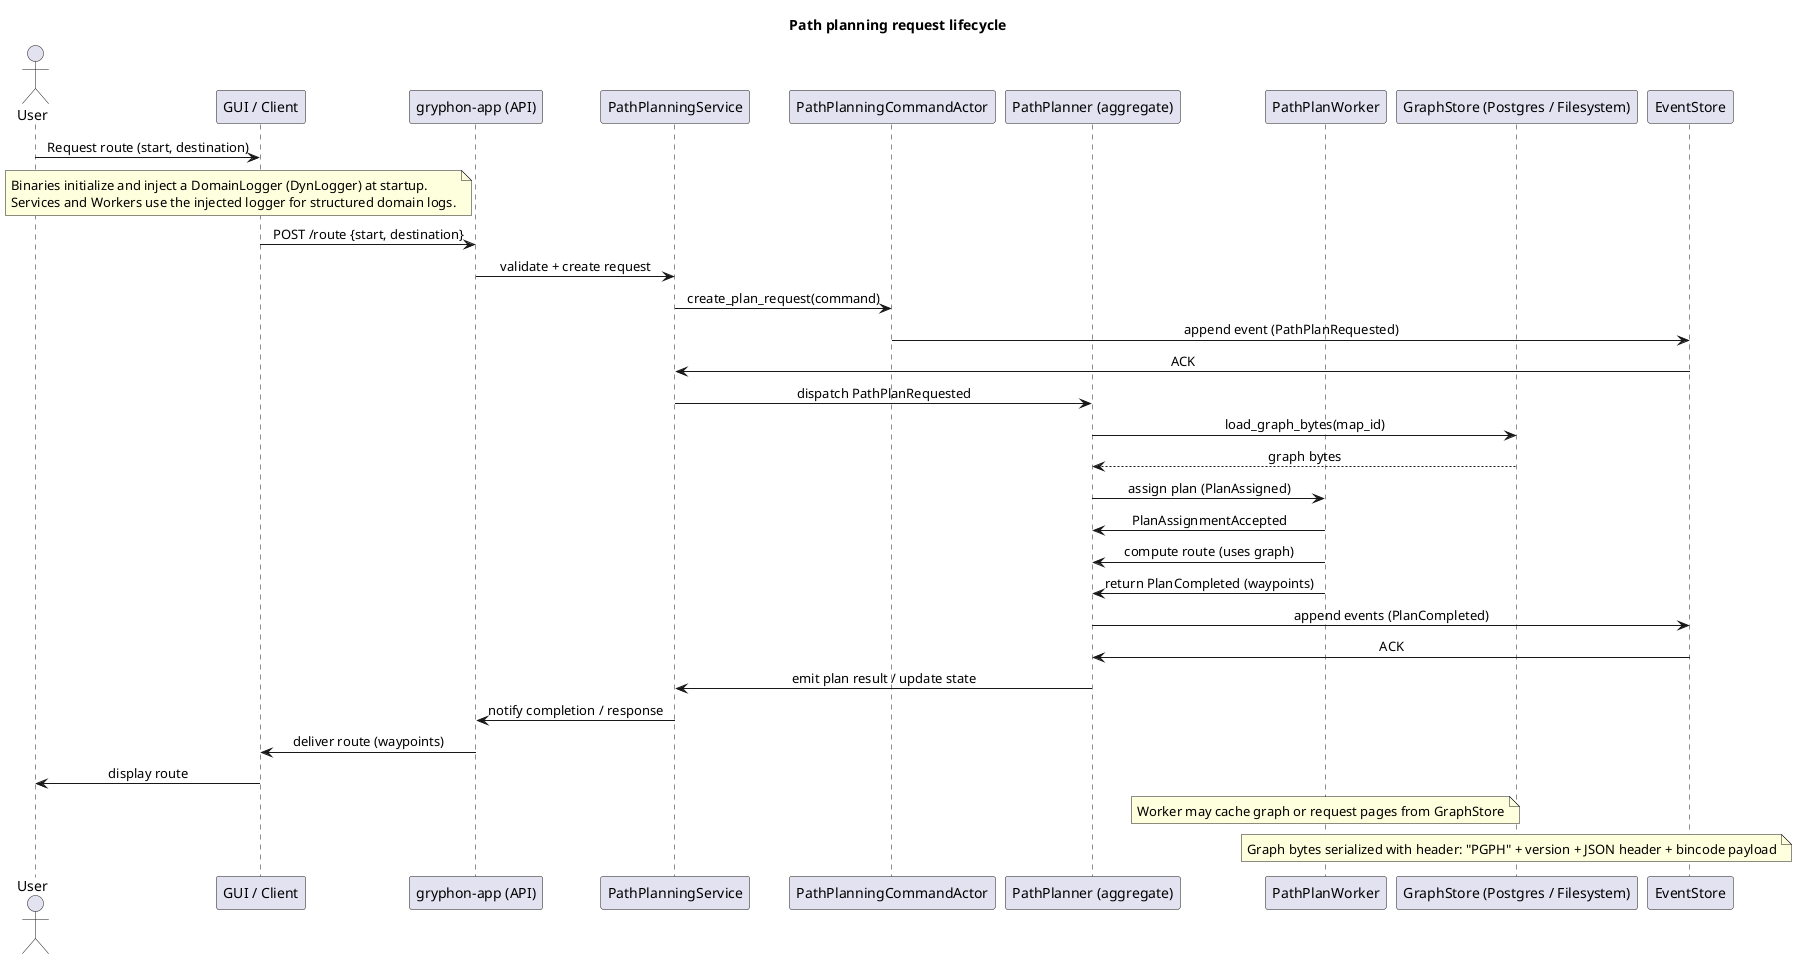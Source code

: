 @startuml
title Path planning request lifecycle
skinparam sequenceMessageAlign center
actor User
participant GUI as "GUI / Client"
participant API as "gryphon-app (API)"
participant Service as "PathPlanningService"
participant CommandActor as "PathPlanningCommandActor"
participant Planner as "PathPlanner (aggregate)"
participant Worker as "PathPlanWorker"
participant GraphStore as "GraphStore (Postgres / Filesystem)"
participant EventStore as "EventStore"

User -> GUI: Request route (start, destination)
note left of API
	Binaries initialize and inject a DomainLogger (DynLogger) at startup.
	Services and Workers use the injected logger for structured domain logs.
end note
GUI -> API: POST /route {start, destination}
API -> Service: validate + create request
Service -> CommandActor: create_plan_request(command)
CommandActor -> EventStore: append event (PathPlanRequested)
EventStore -> Service: ACK
Service -> Planner: dispatch PathPlanRequested
Planner -> GraphStore: load_graph_bytes(map_id)
GraphStore --> Planner: graph bytes
Planner -> Worker: assign plan (PlanAssigned)
Worker -> Planner: PlanAssignmentAccepted
Worker -> Planner: compute route (uses graph)
Worker -> Planner: return PlanCompleted (waypoints)
Planner -> EventStore: append events (PlanCompleted)
EventStore -> Planner: ACK
Planner -> Service: emit plan result / update state
Service -> API: notify completion / response
API -> GUI: deliver route (waypoints)
GUI -> User: display route

note over Worker: Worker may cache graph or request pages from GraphStore
note over GraphStore: Graph bytes serialized with header: "PGPH" + version + JSON header + bincode payload

@enduml
